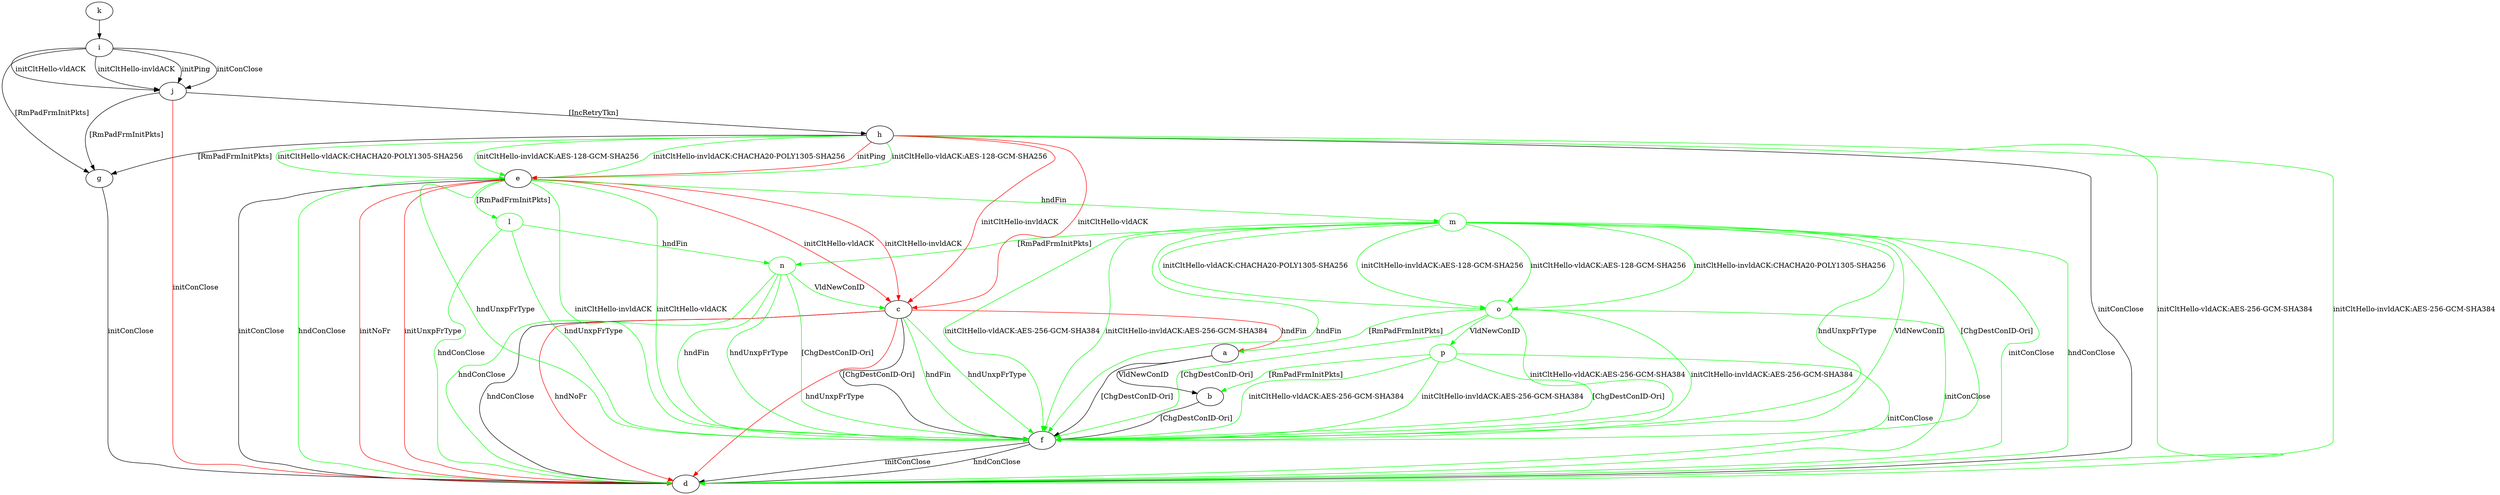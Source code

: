 digraph "" {
	a -> b	[key=0,
		label="VldNewConID "];
	a -> f	[key=0,
		label="[ChgDestConID-Ori] "];
	b -> f	[key=0,
		label="[ChgDestConID-Ori] "];
	c -> a	[key=0,
		color=red,
		label="hndFin "];
	c -> d	[key=0,
		label="hndConClose "];
	c -> d	[key=1,
		color=red,
		label="hndNoFr "];
	c -> d	[key=2,
		color=red,
		label="hndUnxpFrType "];
	c -> f	[key=0,
		label="[ChgDestConID-Ori] "];
	c -> f	[key=1,
		color=green,
		label="hndFin "];
	c -> f	[key=2,
		color=green,
		label="hndUnxpFrType "];
	e -> c	[key=0,
		color=red,
		label="initCltHello-vldACK "];
	e -> c	[key=1,
		color=red,
		label="initCltHello-invldACK "];
	e -> d	[key=0,
		label="initConClose "];
	e -> d	[key=1,
		color=green,
		label="hndConClose "];
	e -> d	[key=2,
		color=red,
		label="initNoFr "];
	e -> d	[key=3,
		color=red,
		label="initUnxpFrType "];
	e -> f	[key=0,
		color=green,
		label="initCltHello-vldACK "];
	e -> f	[key=1,
		color=green,
		label="initCltHello-invldACK "];
	e -> f	[key=2,
		color=green,
		label="hndUnxpFrType "];
	l	[color=green];
	e -> l	[key=0,
		color=green,
		label="[RmPadFrmInitPkts] "];
	m	[color=green];
	e -> m	[key=0,
		color=green,
		label="hndFin "];
	f -> d	[key=0,
		label="initConClose "];
	f -> d	[key=1,
		label="hndConClose "];
	g -> d	[key=0,
		label="initConClose "];
	h -> c	[key=0,
		color=red,
		label="initCltHello-vldACK "];
	h -> c	[key=1,
		color=red,
		label="initCltHello-invldACK "];
	h -> d	[key=0,
		label="initConClose "];
	h -> d	[key=1,
		color=green,
		label="initCltHello-vldACK:AES-256-GCM-SHA384 "];
	h -> d	[key=2,
		color=green,
		label="initCltHello-invldACK:AES-256-GCM-SHA384 "];
	h -> e	[key=0,
		color=green,
		label="initCltHello-vldACK:AES-128-GCM-SHA256 "];
	h -> e	[key=1,
		color=green,
		label="initCltHello-vldACK:CHACHA20-POLY1305-SHA256 "];
	h -> e	[key=2,
		color=green,
		label="initCltHello-invldACK:AES-128-GCM-SHA256 "];
	h -> e	[key=3,
		color=green,
		label="initCltHello-invldACK:CHACHA20-POLY1305-SHA256 "];
	h -> e	[key=4,
		color=red,
		label="initPing "];
	h -> g	[key=0,
		label="[RmPadFrmInitPkts] "];
	i -> g	[key=0,
		label="[RmPadFrmInitPkts] "];
	i -> j	[key=0,
		label="initPing "];
	i -> j	[key=1,
		label="initConClose "];
	i -> j	[key=2,
		label="initCltHello-vldACK "];
	i -> j	[key=3,
		label="initCltHello-invldACK "];
	j -> d	[key=0,
		color=red,
		label="initConClose "];
	j -> g	[key=0,
		label="[RmPadFrmInitPkts] "];
	j -> h	[key=0,
		label="[IncRetryTkn] "];
	k -> i	[key=0];
	l -> d	[key=0,
		color=green,
		label="hndConClose "];
	l -> f	[key=0,
		color=green,
		label="hndUnxpFrType "];
	n	[color=green];
	l -> n	[key=0,
		color=green,
		label="hndFin "];
	m -> d	[key=0,
		color=green,
		label="initConClose "];
	m -> d	[key=1,
		color=green,
		label="hndConClose "];
	m -> f	[key=0,
		color=green,
		label="initCltHello-vldACK:AES-256-GCM-SHA384 "];
	m -> f	[key=1,
		color=green,
		label="initCltHello-invldACK:AES-256-GCM-SHA384 "];
	m -> f	[key=2,
		color=green,
		label="hndFin "];
	m -> f	[key=3,
		color=green,
		label="hndUnxpFrType "];
	m -> f	[key=4,
		color=green,
		label="VldNewConID "];
	m -> f	[key=5,
		color=green,
		label="[ChgDestConID-Ori] "];
	m -> n	[key=0,
		color=green,
		label="[RmPadFrmInitPkts] "];
	o	[color=green];
	m -> o	[key=0,
		color=green,
		label="initCltHello-vldACK:AES-128-GCM-SHA256 "];
	m -> o	[key=1,
		color=green,
		label="initCltHello-vldACK:CHACHA20-POLY1305-SHA256 "];
	m -> o	[key=2,
		color=green,
		label="initCltHello-invldACK:AES-128-GCM-SHA256 "];
	m -> o	[key=3,
		color=green,
		label="initCltHello-invldACK:CHACHA20-POLY1305-SHA256 "];
	n -> c	[key=0,
		color=green,
		label="VldNewConID "];
	n -> d	[key=0,
		color=green,
		label="hndConClose "];
	n -> f	[key=0,
		color=green,
		label="hndFin "];
	n -> f	[key=1,
		color=green,
		label="hndUnxpFrType "];
	n -> f	[key=2,
		color=green,
		label="[ChgDestConID-Ori] "];
	o -> a	[key=0,
		color=green,
		label="[RmPadFrmInitPkts] "];
	o -> d	[key=0,
		color=green,
		label="initConClose "];
	o -> f	[key=0,
		color=green,
		label="initCltHello-vldACK:AES-256-GCM-SHA384 "];
	o -> f	[key=1,
		color=green,
		label="initCltHello-invldACK:AES-256-GCM-SHA384 "];
	o -> f	[key=2,
		color=green,
		label="[ChgDestConID-Ori] "];
	p	[color=green];
	o -> p	[key=0,
		color=green,
		label="VldNewConID "];
	p -> b	[key=0,
		color=green,
		label="[RmPadFrmInitPkts] "];
	p -> d	[key=0,
		color=green,
		label="initConClose "];
	p -> f	[key=0,
		color=green,
		label="initCltHello-vldACK:AES-256-GCM-SHA384 "];
	p -> f	[key=1,
		color=green,
		label="initCltHello-invldACK:AES-256-GCM-SHA384 "];
	p -> f	[key=2,
		color=green,
		label="[ChgDestConID-Ori] "];
}
